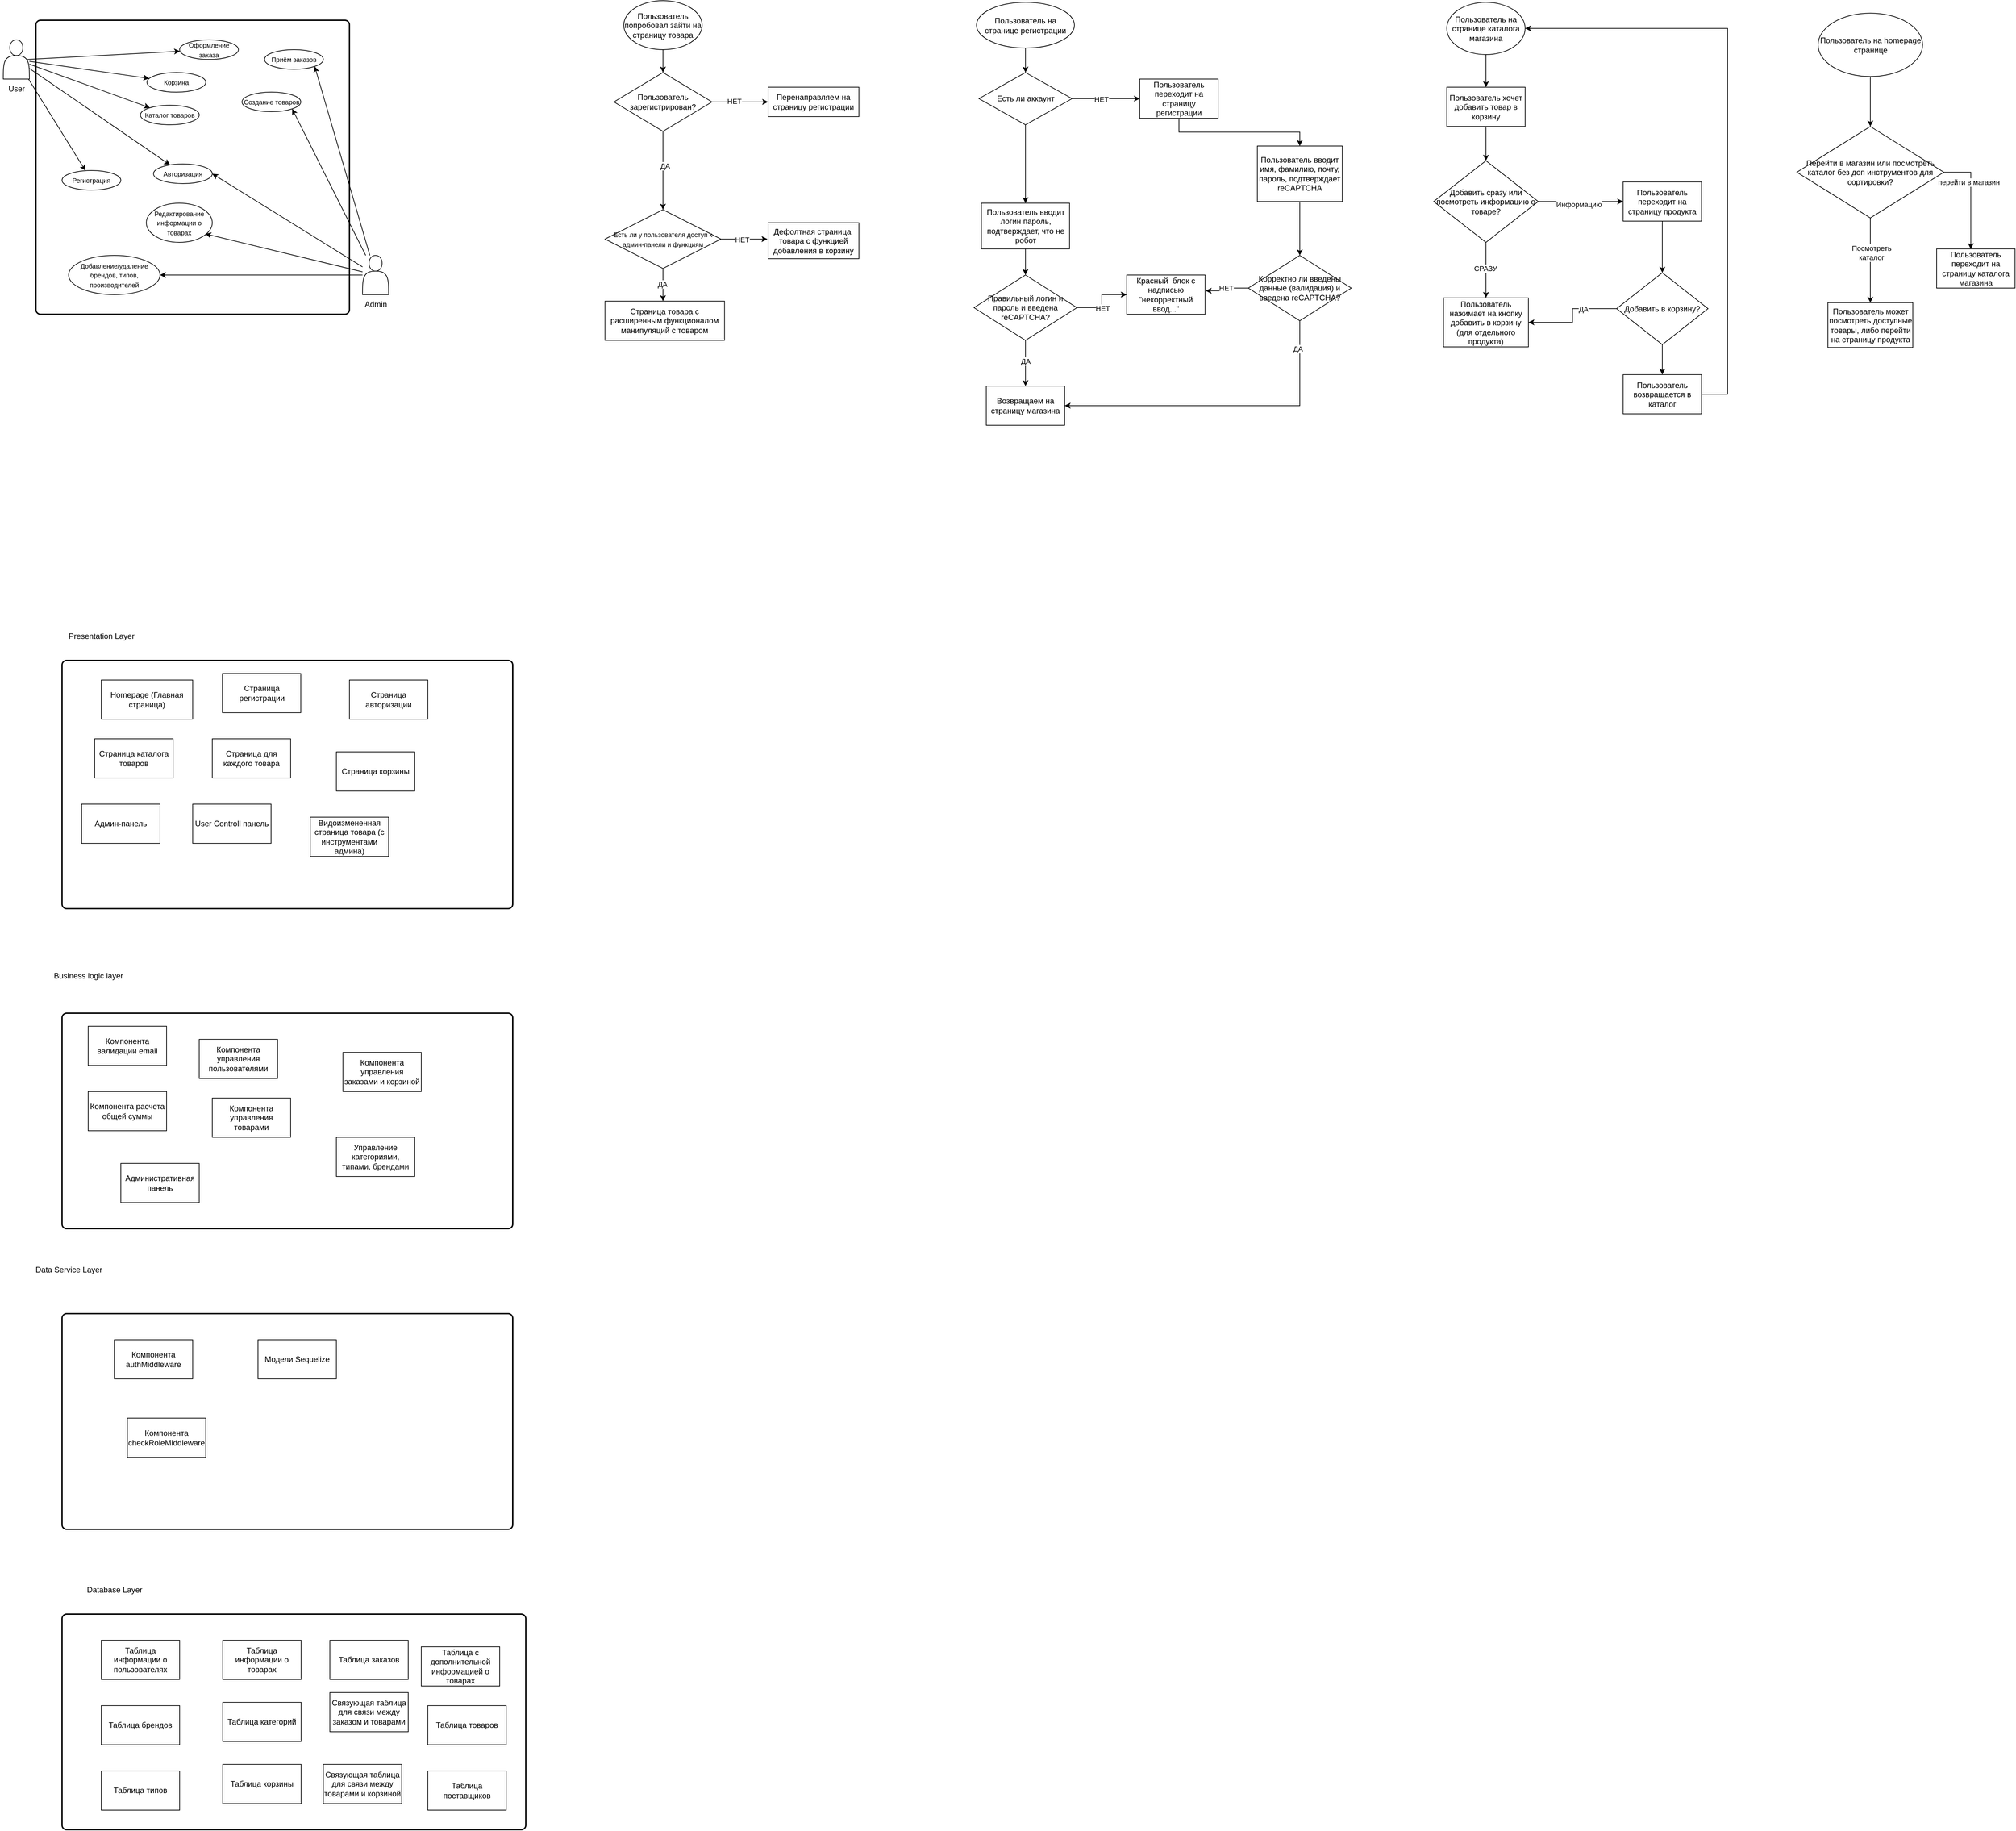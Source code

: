 <mxfile version="22.1.11" type="github">
  <diagram name="Страница — 1" id="oH6NZdOl6mgUsHtHYiA0">
    <mxGraphModel dx="7548" dy="3544" grid="1" gridSize="10" guides="1" tooltips="1" connect="1" arrows="1" fold="1" page="1" pageScale="1" pageWidth="827" pageHeight="1169" math="0" shadow="0">
      <root>
        <mxCell id="0" />
        <mxCell id="1" parent="0" />
        <mxCell id="MVFFe_gEYAjYW0XeuTxC-15" value="" style="rounded=1;whiteSpace=wrap;html=1;absoluteArcSize=1;arcSize=14;strokeWidth=2;fillColor=none;" parent="1" vertex="1">
          <mxGeometry x="120" y="110" width="480" height="450" as="geometry" />
        </mxCell>
        <mxCell id="MVFFe_gEYAjYW0XeuTxC-18" style="rounded=0;orthogonalLoop=1;jettySize=auto;html=1;" parent="1" source="MVFFe_gEYAjYW0XeuTxC-1" target="MVFFe_gEYAjYW0XeuTxC-10" edge="1">
          <mxGeometry relative="1" as="geometry" />
        </mxCell>
        <mxCell id="MVFFe_gEYAjYW0XeuTxC-19" style="rounded=0;orthogonalLoop=1;jettySize=auto;html=1;" parent="1" source="MVFFe_gEYAjYW0XeuTxC-1" target="MVFFe_gEYAjYW0XeuTxC-11" edge="1">
          <mxGeometry relative="1" as="geometry" />
        </mxCell>
        <mxCell id="MVFFe_gEYAjYW0XeuTxC-20" style="rounded=0;orthogonalLoop=1;jettySize=auto;html=1;" parent="1" source="MVFFe_gEYAjYW0XeuTxC-1" target="MVFFe_gEYAjYW0XeuTxC-8" edge="1">
          <mxGeometry relative="1" as="geometry" />
        </mxCell>
        <mxCell id="MVFFe_gEYAjYW0XeuTxC-21" style="rounded=0;orthogonalLoop=1;jettySize=auto;html=1;exitX=0.9;exitY=0.5;exitDx=0;exitDy=0;exitPerimeter=0;" parent="1" source="MVFFe_gEYAjYW0XeuTxC-1" target="MVFFe_gEYAjYW0XeuTxC-12" edge="1">
          <mxGeometry relative="1" as="geometry" />
        </mxCell>
        <mxCell id="MVFFe_gEYAjYW0XeuTxC-28" style="rounded=0;orthogonalLoop=1;jettySize=auto;html=1;" parent="1" source="MVFFe_gEYAjYW0XeuTxC-1" target="MVFFe_gEYAjYW0XeuTxC-27" edge="1">
          <mxGeometry relative="1" as="geometry" />
        </mxCell>
        <mxCell id="MVFFe_gEYAjYW0XeuTxC-1" value="" style="shape=actor;whiteSpace=wrap;html=1;" parent="1" vertex="1">
          <mxGeometry x="70" y="140" width="40" height="60" as="geometry" />
        </mxCell>
        <mxCell id="MVFFe_gEYAjYW0XeuTxC-22" style="rounded=0;orthogonalLoop=1;jettySize=auto;html=1;entryX=1;entryY=0.5;entryDx=0;entryDy=0;" parent="1" source="MVFFe_gEYAjYW0XeuTxC-2" target="MVFFe_gEYAjYW0XeuTxC-11" edge="1">
          <mxGeometry relative="1" as="geometry" />
        </mxCell>
        <mxCell id="MVFFe_gEYAjYW0XeuTxC-31" style="rounded=0;orthogonalLoop=1;jettySize=auto;html=1;entryX=1;entryY=1;entryDx=0;entryDy=0;" parent="1" source="MVFFe_gEYAjYW0XeuTxC-2" target="MVFFe_gEYAjYW0XeuTxC-25" edge="1">
          <mxGeometry relative="1" as="geometry" />
        </mxCell>
        <mxCell id="MVFFe_gEYAjYW0XeuTxC-32" style="rounded=0;orthogonalLoop=1;jettySize=auto;html=1;entryX=1;entryY=1;entryDx=0;entryDy=0;" parent="1" source="MVFFe_gEYAjYW0XeuTxC-2" target="MVFFe_gEYAjYW0XeuTxC-24" edge="1">
          <mxGeometry relative="1" as="geometry" />
        </mxCell>
        <mxCell id="MVFFe_gEYAjYW0XeuTxC-33" style="rounded=0;orthogonalLoop=1;jettySize=auto;html=1;entryX=1;entryY=0.5;entryDx=0;entryDy=0;" parent="1" source="MVFFe_gEYAjYW0XeuTxC-2" target="MVFFe_gEYAjYW0XeuTxC-26" edge="1">
          <mxGeometry relative="1" as="geometry" />
        </mxCell>
        <mxCell id="MVFFe_gEYAjYW0XeuTxC-2" value="" style="shape=actor;whiteSpace=wrap;html=1;" parent="1" vertex="1">
          <mxGeometry x="620" y="470" width="40" height="60" as="geometry" />
        </mxCell>
        <mxCell id="MVFFe_gEYAjYW0XeuTxC-4" value="User" style="text;html=1;align=center;verticalAlign=middle;resizable=0;points=[];autosize=1;strokeColor=none;fillColor=none;" parent="1" vertex="1">
          <mxGeometry x="65" y="200" width="50" height="30" as="geometry" />
        </mxCell>
        <mxCell id="MVFFe_gEYAjYW0XeuTxC-5" value="Admin" style="text;html=1;align=center;verticalAlign=middle;resizable=0;points=[];autosize=1;strokeColor=none;fillColor=none;" parent="1" vertex="1">
          <mxGeometry x="610" y="530" width="60" height="30" as="geometry" />
        </mxCell>
        <mxCell id="MVFFe_gEYAjYW0XeuTxC-8" value="&lt;font style=&quot;font-size: 10px;&quot;&gt;Корзина&lt;/font&gt;" style="ellipse;whiteSpace=wrap;html=1;" parent="1" vertex="1">
          <mxGeometry x="290" y="190" width="90" height="30" as="geometry" />
        </mxCell>
        <mxCell id="MVFFe_gEYAjYW0XeuTxC-10" value="&lt;font style=&quot;font-size: 10px;&quot;&gt;Регистрация&lt;/font&gt;" style="ellipse;whiteSpace=wrap;html=1;" parent="1" vertex="1">
          <mxGeometry x="160" y="340" width="90" height="30" as="geometry" />
        </mxCell>
        <mxCell id="MVFFe_gEYAjYW0XeuTxC-11" value="&lt;font style=&quot;font-size: 10px;&quot;&gt;Авторизация&lt;/font&gt;" style="ellipse;whiteSpace=wrap;html=1;" parent="1" vertex="1">
          <mxGeometry x="300" y="330" width="90" height="30" as="geometry" />
        </mxCell>
        <mxCell id="MVFFe_gEYAjYW0XeuTxC-12" value="&lt;font style=&quot;font-size: 10px;&quot;&gt;Оформление заказа&lt;/font&gt;" style="ellipse;whiteSpace=wrap;html=1;" parent="1" vertex="1">
          <mxGeometry x="340" y="140" width="90" height="30" as="geometry" />
        </mxCell>
        <mxCell id="MVFFe_gEYAjYW0XeuTxC-24" value="&lt;span style=&quot;font-size: 10px;&quot;&gt;Приём заказов&lt;/span&gt;" style="ellipse;whiteSpace=wrap;html=1;" parent="1" vertex="1">
          <mxGeometry x="470" y="155" width="90" height="30" as="geometry" />
        </mxCell>
        <mxCell id="MVFFe_gEYAjYW0XeuTxC-25" value="&lt;span style=&quot;font-size: 10px;&quot;&gt;Создание товаров&lt;/span&gt;" style="ellipse;whiteSpace=wrap;html=1;" parent="1" vertex="1">
          <mxGeometry x="435.5" y="220" width="90" height="30" as="geometry" />
        </mxCell>
        <mxCell id="MVFFe_gEYAjYW0XeuTxC-26" value="&lt;span style=&quot;font-size: 10px;&quot;&gt;Добавление/удаление брендов, типов, производителей&lt;/span&gt;" style="ellipse;whiteSpace=wrap;html=1;" parent="1" vertex="1">
          <mxGeometry x="170" y="470" width="140" height="60" as="geometry" />
        </mxCell>
        <mxCell id="MVFFe_gEYAjYW0XeuTxC-27" value="&lt;span style=&quot;font-size: 10px;&quot;&gt;Каталог товаров&lt;/span&gt;" style="ellipse;whiteSpace=wrap;html=1;" parent="1" vertex="1">
          <mxGeometry x="280" y="240" width="90" height="30" as="geometry" />
        </mxCell>
        <mxCell id="MVFFe_gEYAjYW0XeuTxC-29" value="&lt;span style=&quot;font-size: 10px;&quot;&gt;Редактирование информации о товарах&lt;/span&gt;" style="ellipse;whiteSpace=wrap;html=1;" parent="1" vertex="1">
          <mxGeometry x="289" y="390" width="101" height="60" as="geometry" />
        </mxCell>
        <mxCell id="MVFFe_gEYAjYW0XeuTxC-30" style="rounded=0;orthogonalLoop=1;jettySize=auto;html=1;entryX=0.894;entryY=0.784;entryDx=0;entryDy=0;entryPerimeter=0;" parent="1" source="MVFFe_gEYAjYW0XeuTxC-2" target="MVFFe_gEYAjYW0XeuTxC-29" edge="1">
          <mxGeometry relative="1" as="geometry" />
        </mxCell>
        <mxCell id="MVFFe_gEYAjYW0XeuTxC-36" style="edgeStyle=orthogonalEdgeStyle;rounded=0;orthogonalLoop=1;jettySize=auto;html=1;entryX=0.5;entryY=0;entryDx=0;entryDy=0;" parent="1" source="MVFFe_gEYAjYW0XeuTxC-35" target="MVFFe_gEYAjYW0XeuTxC-37" edge="1">
          <mxGeometry relative="1" as="geometry">
            <mxPoint x="1080" y="210" as="targetPoint" />
          </mxGeometry>
        </mxCell>
        <mxCell id="MVFFe_gEYAjYW0XeuTxC-35" value="Пользователь попробовал зайти на страницу товара" style="ellipse;whiteSpace=wrap;html=1;" parent="1" vertex="1">
          <mxGeometry x="1020" y="80" width="120" height="75" as="geometry" />
        </mxCell>
        <mxCell id="MVFFe_gEYAjYW0XeuTxC-38" style="edgeStyle=orthogonalEdgeStyle;rounded=0;orthogonalLoop=1;jettySize=auto;html=1;entryX=0;entryY=0.5;entryDx=0;entryDy=0;" parent="1" source="MVFFe_gEYAjYW0XeuTxC-37" target="MVFFe_gEYAjYW0XeuTxC-40" edge="1">
          <mxGeometry relative="1" as="geometry">
            <mxPoint x="1240" y="295" as="targetPoint" />
          </mxGeometry>
        </mxCell>
        <mxCell id="MVFFe_gEYAjYW0XeuTxC-39" value="НЕТ" style="edgeLabel;html=1;align=center;verticalAlign=middle;resizable=0;points=[];" parent="MVFFe_gEYAjYW0XeuTxC-38" vertex="1" connectable="0">
          <mxGeometry x="-0.211" y="1" relative="1" as="geometry">
            <mxPoint as="offset" />
          </mxGeometry>
        </mxCell>
        <mxCell id="MVFFe_gEYAjYW0XeuTxC-41" style="edgeStyle=orthogonalEdgeStyle;rounded=0;orthogonalLoop=1;jettySize=auto;html=1;" parent="1" source="MVFFe_gEYAjYW0XeuTxC-37" edge="1">
          <mxGeometry relative="1" as="geometry">
            <mxPoint x="1080" y="400" as="targetPoint" />
          </mxGeometry>
        </mxCell>
        <mxCell id="MVFFe_gEYAjYW0XeuTxC-42" value="ДА" style="edgeLabel;html=1;align=center;verticalAlign=middle;resizable=0;points=[];" parent="MVFFe_gEYAjYW0XeuTxC-41" vertex="1" connectable="0">
          <mxGeometry x="-0.127" y="3" relative="1" as="geometry">
            <mxPoint as="offset" />
          </mxGeometry>
        </mxCell>
        <mxCell id="MVFFe_gEYAjYW0XeuTxC-37" value="Пользователь зарегистрирован?" style="rhombus;whiteSpace=wrap;html=1;" parent="1" vertex="1">
          <mxGeometry x="1005" y="190" width="150" height="90" as="geometry" />
        </mxCell>
        <mxCell id="MVFFe_gEYAjYW0XeuTxC-40" value="Перенаправляем на страницу регистрации" style="rounded=0;whiteSpace=wrap;html=1;" parent="1" vertex="1">
          <mxGeometry x="1241" y="212.5" width="139" height="45" as="geometry" />
        </mxCell>
        <mxCell id="MVFFe_gEYAjYW0XeuTxC-45" style="edgeStyle=orthogonalEdgeStyle;rounded=0;orthogonalLoop=1;jettySize=auto;html=1;" parent="1" source="MVFFe_gEYAjYW0XeuTxC-44" edge="1">
          <mxGeometry relative="1" as="geometry">
            <mxPoint x="1240.0" y="445" as="targetPoint" />
          </mxGeometry>
        </mxCell>
        <mxCell id="MVFFe_gEYAjYW0XeuTxC-46" value="НЕТ" style="edgeLabel;html=1;align=center;verticalAlign=middle;resizable=0;points=[];" parent="MVFFe_gEYAjYW0XeuTxC-45" vertex="1" connectable="0">
          <mxGeometry x="-0.151" y="-1" relative="1" as="geometry">
            <mxPoint x="1" as="offset" />
          </mxGeometry>
        </mxCell>
        <mxCell id="MVFFe_gEYAjYW0XeuTxC-48" style="edgeStyle=orthogonalEdgeStyle;rounded=0;orthogonalLoop=1;jettySize=auto;html=1;exitX=0.5;exitY=1;exitDx=0;exitDy=0;" parent="1" source="MVFFe_gEYAjYW0XeuTxC-44" edge="1">
          <mxGeometry relative="1" as="geometry">
            <mxPoint x="1080" y="540" as="targetPoint" />
          </mxGeometry>
        </mxCell>
        <mxCell id="MVFFe_gEYAjYW0XeuTxC-49" value="ДА" style="edgeLabel;html=1;align=center;verticalAlign=middle;resizable=0;points=[];" parent="MVFFe_gEYAjYW0XeuTxC-48" vertex="1" connectable="0">
          <mxGeometry x="-0.046" y="-1" relative="1" as="geometry">
            <mxPoint as="offset" />
          </mxGeometry>
        </mxCell>
        <mxCell id="MVFFe_gEYAjYW0XeuTxC-44" value="&lt;font style=&quot;font-size: 10px;&quot;&gt;Есть ли у пользователя доступ к админ-панели и функциям&lt;/font&gt;" style="rhombus;whiteSpace=wrap;html=1;" parent="1" vertex="1">
          <mxGeometry x="991.25" y="400" width="177.5" height="90" as="geometry" />
        </mxCell>
        <mxCell id="MVFFe_gEYAjYW0XeuTxC-47" value="Дефолтная страница&amp;nbsp;&lt;br&gt;товара с функцией добавления в корзину" style="rounded=0;whiteSpace=wrap;html=1;" parent="1" vertex="1">
          <mxGeometry x="1241" y="420" width="139" height="55" as="geometry" />
        </mxCell>
        <mxCell id="MVFFe_gEYAjYW0XeuTxC-50" value="Страница товара с расширенным функционалом манипуляций с товаром" style="rounded=0;whiteSpace=wrap;html=1;" parent="1" vertex="1">
          <mxGeometry x="991.25" y="540" width="183" height="60" as="geometry" />
        </mxCell>
        <mxCell id="MVFFe_gEYAjYW0XeuTxC-52" style="edgeStyle=orthogonalEdgeStyle;rounded=0;orthogonalLoop=1;jettySize=auto;html=1;exitX=0.5;exitY=1;exitDx=0;exitDy=0;" parent="1" source="MVFFe_gEYAjYW0XeuTxC-51" target="MVFFe_gEYAjYW0XeuTxC-64" edge="1">
          <mxGeometry relative="1" as="geometry">
            <mxPoint x="1635" y="210" as="targetPoint" />
          </mxGeometry>
        </mxCell>
        <mxCell id="MVFFe_gEYAjYW0XeuTxC-51" value="Пользователь на странице регистрации" style="ellipse;whiteSpace=wrap;html=1;" parent="1" vertex="1">
          <mxGeometry x="1560" y="82.5" width="150" height="70" as="geometry" />
        </mxCell>
        <mxCell id="MVFFe_gEYAjYW0XeuTxC-54" style="edgeStyle=orthogonalEdgeStyle;rounded=0;orthogonalLoop=1;jettySize=auto;html=1;entryX=0.5;entryY=0;entryDx=0;entryDy=0;" parent="1" source="MVFFe_gEYAjYW0XeuTxC-53" target="MVFFe_gEYAjYW0XeuTxC-55" edge="1">
          <mxGeometry relative="1" as="geometry">
            <mxPoint x="1635" y="502.5" as="targetPoint" />
          </mxGeometry>
        </mxCell>
        <mxCell id="MVFFe_gEYAjYW0XeuTxC-53" value="Пользователь вводит логин пароль, подтверждает, что не робот" style="rounded=0;whiteSpace=wrap;html=1;" parent="1" vertex="1">
          <mxGeometry x="1567.5" y="390" width="135" height="70" as="geometry" />
        </mxCell>
        <mxCell id="MVFFe_gEYAjYW0XeuTxC-62" style="edgeStyle=orthogonalEdgeStyle;rounded=0;orthogonalLoop=1;jettySize=auto;html=1;exitX=1;exitY=0.5;exitDx=0;exitDy=0;" parent="1" source="MVFFe_gEYAjYW0XeuTxC-55" target="MVFFe_gEYAjYW0XeuTxC-63" edge="1">
          <mxGeometry relative="1" as="geometry">
            <mxPoint x="1760" y="532.192" as="targetPoint" />
          </mxGeometry>
        </mxCell>
        <mxCell id="BUtrFMVFHJZWV0Q55YKE-17" value="НЕТ&lt;br&gt;" style="edgeLabel;html=1;align=center;verticalAlign=middle;resizable=0;points=[];" vertex="1" connectable="0" parent="MVFFe_gEYAjYW0XeuTxC-62">
          <mxGeometry x="-0.208" y="-2" relative="1" as="geometry">
            <mxPoint x="-1" y="1" as="offset" />
          </mxGeometry>
        </mxCell>
        <mxCell id="MVFFe_gEYAjYW0XeuTxC-55" value="Правильный логин и пароль и введена reCAPTCHA?" style="rhombus;whiteSpace=wrap;html=1;" parent="1" vertex="1">
          <mxGeometry x="1556.25" y="500" width="157.5" height="100" as="geometry" />
        </mxCell>
        <mxCell id="MVFFe_gEYAjYW0XeuTxC-56" style="edgeStyle=orthogonalEdgeStyle;rounded=0;orthogonalLoop=1;jettySize=auto;html=1;exitX=0.5;exitY=1;exitDx=0;exitDy=0;entryX=0.5;entryY=0;entryDx=0;entryDy=0;" parent="1" source="MVFFe_gEYAjYW0XeuTxC-55" edge="1" target="MVFFe_gEYAjYW0XeuTxC-57">
          <mxGeometry relative="1" as="geometry">
            <mxPoint x="1635" y="632.5" as="targetPoint" />
          </mxGeometry>
        </mxCell>
        <mxCell id="MVFFe_gEYAjYW0XeuTxC-60" value="ДА" style="edgeLabel;html=1;align=center;verticalAlign=middle;resizable=0;points=[];" parent="MVFFe_gEYAjYW0XeuTxC-56" vertex="1" connectable="0">
          <mxGeometry x="-0.099" relative="1" as="geometry">
            <mxPoint as="offset" />
          </mxGeometry>
        </mxCell>
        <mxCell id="MVFFe_gEYAjYW0XeuTxC-57" value="Возвращаем на страницу магазина" style="rounded=0;whiteSpace=wrap;html=1;" parent="1" vertex="1">
          <mxGeometry x="1575" y="670" width="120" height="60" as="geometry" />
        </mxCell>
        <mxCell id="MVFFe_gEYAjYW0XeuTxC-63" value="Красный&amp;nbsp; блок с надписью &quot;некорректный ввод...&quot;" style="rounded=0;whiteSpace=wrap;html=1;" parent="1" vertex="1">
          <mxGeometry x="1790" y="500.002" width="120" height="60" as="geometry" />
        </mxCell>
        <mxCell id="BUtrFMVFHJZWV0Q55YKE-1" style="edgeStyle=orthogonalEdgeStyle;rounded=0;orthogonalLoop=1;jettySize=auto;html=1;exitX=1;exitY=0.5;exitDx=0;exitDy=0;entryX=0;entryY=0.5;entryDx=0;entryDy=0;" edge="1" parent="1" source="MVFFe_gEYAjYW0XeuTxC-64" target="BUtrFMVFHJZWV0Q55YKE-5">
          <mxGeometry relative="1" as="geometry">
            <mxPoint x="1800" y="230" as="targetPoint" />
          </mxGeometry>
        </mxCell>
        <mxCell id="BUtrFMVFHJZWV0Q55YKE-2" value="НЕТ" style="edgeLabel;html=1;align=center;verticalAlign=middle;resizable=0;points=[];" vertex="1" connectable="0" parent="BUtrFMVFHJZWV0Q55YKE-1">
          <mxGeometry x="-0.149" y="-1" relative="1" as="geometry">
            <mxPoint as="offset" />
          </mxGeometry>
        </mxCell>
        <mxCell id="BUtrFMVFHJZWV0Q55YKE-3" style="edgeStyle=orthogonalEdgeStyle;rounded=0;orthogonalLoop=1;jettySize=auto;html=1;exitX=0.5;exitY=1;exitDx=0;exitDy=0;entryX=0.5;entryY=0;entryDx=0;entryDy=0;" edge="1" parent="1" source="MVFFe_gEYAjYW0XeuTxC-64" target="MVFFe_gEYAjYW0XeuTxC-53">
          <mxGeometry relative="1" as="geometry" />
        </mxCell>
        <mxCell id="MVFFe_gEYAjYW0XeuTxC-64" value="Есть ли аккаунт" style="rhombus;whiteSpace=wrap;html=1;" parent="1" vertex="1">
          <mxGeometry x="1563.75" y="190" width="142.5" height="80" as="geometry" />
        </mxCell>
        <mxCell id="BUtrFMVFHJZWV0Q55YKE-7" style="edgeStyle=orthogonalEdgeStyle;rounded=0;orthogonalLoop=1;jettySize=auto;html=1;exitX=0.5;exitY=1;exitDx=0;exitDy=0;entryX=0.5;entryY=0;entryDx=0;entryDy=0;" edge="1" parent="1" source="BUtrFMVFHJZWV0Q55YKE-5" target="BUtrFMVFHJZWV0Q55YKE-8">
          <mxGeometry relative="1" as="geometry">
            <mxPoint x="1973" y="310" as="targetPoint" />
          </mxGeometry>
        </mxCell>
        <mxCell id="BUtrFMVFHJZWV0Q55YKE-5" value="Пользователь переходит на страницу регистрации" style="rounded=0;whiteSpace=wrap;html=1;" vertex="1" parent="1">
          <mxGeometry x="1810" y="200" width="120" height="60" as="geometry" />
        </mxCell>
        <mxCell id="BUtrFMVFHJZWV0Q55YKE-9" style="edgeStyle=orthogonalEdgeStyle;rounded=0;orthogonalLoop=1;jettySize=auto;html=1;entryX=0.5;entryY=0;entryDx=0;entryDy=0;" edge="1" parent="1" source="BUtrFMVFHJZWV0Q55YKE-8" target="BUtrFMVFHJZWV0Q55YKE-10">
          <mxGeometry relative="1" as="geometry">
            <mxPoint x="2055" y="510" as="targetPoint" />
          </mxGeometry>
        </mxCell>
        <mxCell id="BUtrFMVFHJZWV0Q55YKE-8" value="Пользователь вводит имя, фамилию, почту, пароль, подтверждает reCAPTCHA" style="rounded=0;whiteSpace=wrap;html=1;" vertex="1" parent="1">
          <mxGeometry x="1990" y="302.5" width="130" height="85" as="geometry" />
        </mxCell>
        <mxCell id="BUtrFMVFHJZWV0Q55YKE-13" style="edgeStyle=orthogonalEdgeStyle;rounded=0;orthogonalLoop=1;jettySize=auto;html=1;exitX=0.5;exitY=1;exitDx=0;exitDy=0;entryX=1;entryY=0.5;entryDx=0;entryDy=0;" edge="1" parent="1" source="BUtrFMVFHJZWV0Q55YKE-10" target="MVFFe_gEYAjYW0XeuTxC-57">
          <mxGeometry relative="1" as="geometry" />
        </mxCell>
        <mxCell id="BUtrFMVFHJZWV0Q55YKE-14" value="ДА&lt;br&gt;" style="edgeLabel;html=1;align=center;verticalAlign=middle;resizable=0;points=[];" vertex="1" connectable="0" parent="BUtrFMVFHJZWV0Q55YKE-13">
          <mxGeometry x="-0.826" y="-3" relative="1" as="geometry">
            <mxPoint as="offset" />
          </mxGeometry>
        </mxCell>
        <mxCell id="BUtrFMVFHJZWV0Q55YKE-10" value="Корректно ли введены данные (валидация) и введена reCAPTCHA?" style="rhombus;whiteSpace=wrap;html=1;" vertex="1" parent="1">
          <mxGeometry x="1976.25" y="470" width="157.5" height="100" as="geometry" />
        </mxCell>
        <mxCell id="BUtrFMVFHJZWV0Q55YKE-15" style="edgeStyle=orthogonalEdgeStyle;rounded=0;orthogonalLoop=1;jettySize=auto;html=1;exitX=0;exitY=0.5;exitDx=0;exitDy=0;entryX=1.008;entryY=0.401;entryDx=0;entryDy=0;entryPerimeter=0;" edge="1" parent="1" source="BUtrFMVFHJZWV0Q55YKE-10" target="MVFFe_gEYAjYW0XeuTxC-63">
          <mxGeometry relative="1" as="geometry" />
        </mxCell>
        <mxCell id="BUtrFMVFHJZWV0Q55YKE-16" value="НЕТ" style="edgeLabel;html=1;align=center;verticalAlign=middle;resizable=0;points=[];" vertex="1" connectable="0" parent="BUtrFMVFHJZWV0Q55YKE-15">
          <mxGeometry x="-0.054" y="-1" relative="1" as="geometry">
            <mxPoint as="offset" />
          </mxGeometry>
        </mxCell>
        <mxCell id="BUtrFMVFHJZWV0Q55YKE-19" style="edgeStyle=orthogonalEdgeStyle;rounded=0;orthogonalLoop=1;jettySize=auto;html=1;exitX=0.5;exitY=1;exitDx=0;exitDy=0;" edge="1" parent="1" source="BUtrFMVFHJZWV0Q55YKE-18" target="BUtrFMVFHJZWV0Q55YKE-23">
          <mxGeometry relative="1" as="geometry">
            <mxPoint x="2340" y="242.5" as="targetPoint" />
          </mxGeometry>
        </mxCell>
        <mxCell id="BUtrFMVFHJZWV0Q55YKE-18" value="Пользователь на странице каталога магазина" style="ellipse;whiteSpace=wrap;html=1;" vertex="1" parent="1">
          <mxGeometry x="2280" y="82.5" width="120" height="80" as="geometry" />
        </mxCell>
        <mxCell id="BUtrFMVFHJZWV0Q55YKE-24" style="edgeStyle=orthogonalEdgeStyle;rounded=0;orthogonalLoop=1;jettySize=auto;html=1;exitX=0.5;exitY=1;exitDx=0;exitDy=0;" edge="1" parent="1" source="BUtrFMVFHJZWV0Q55YKE-23" target="BUtrFMVFHJZWV0Q55YKE-25">
          <mxGeometry relative="1" as="geometry">
            <mxPoint x="2340" y="342.5" as="targetPoint" />
          </mxGeometry>
        </mxCell>
        <mxCell id="BUtrFMVFHJZWV0Q55YKE-23" value="Пользователь хочет добавить товар в корзину" style="rounded=0;whiteSpace=wrap;html=1;" vertex="1" parent="1">
          <mxGeometry x="2280" y="212.5" width="120" height="60" as="geometry" />
        </mxCell>
        <mxCell id="BUtrFMVFHJZWV0Q55YKE-30" style="edgeStyle=orthogonalEdgeStyle;rounded=0;orthogonalLoop=1;jettySize=auto;html=1;exitX=0.5;exitY=1;exitDx=0;exitDy=0;entryX=0.5;entryY=0;entryDx=0;entryDy=0;" edge="1" parent="1" source="BUtrFMVFHJZWV0Q55YKE-25" target="BUtrFMVFHJZWV0Q55YKE-28">
          <mxGeometry relative="1" as="geometry" />
        </mxCell>
        <mxCell id="BUtrFMVFHJZWV0Q55YKE-31" value="СРАЗУ" style="edgeLabel;html=1;align=center;verticalAlign=middle;resizable=0;points=[];" vertex="1" connectable="0" parent="BUtrFMVFHJZWV0Q55YKE-30">
          <mxGeometry x="-0.058" y="-1" relative="1" as="geometry">
            <mxPoint as="offset" />
          </mxGeometry>
        </mxCell>
        <mxCell id="BUtrFMVFHJZWV0Q55YKE-32" style="edgeStyle=orthogonalEdgeStyle;rounded=0;orthogonalLoop=1;jettySize=auto;html=1;exitX=1;exitY=0.5;exitDx=0;exitDy=0;" edge="1" parent="1" source="BUtrFMVFHJZWV0Q55YKE-25">
          <mxGeometry relative="1" as="geometry">
            <mxPoint x="2550" y="387.559" as="targetPoint" />
          </mxGeometry>
        </mxCell>
        <mxCell id="BUtrFMVFHJZWV0Q55YKE-33" value="Информацию" style="edgeLabel;html=1;align=center;verticalAlign=middle;resizable=0;points=[];" vertex="1" connectable="0" parent="BUtrFMVFHJZWV0Q55YKE-32">
          <mxGeometry x="-0.057" y="-4" relative="1" as="geometry">
            <mxPoint as="offset" />
          </mxGeometry>
        </mxCell>
        <mxCell id="BUtrFMVFHJZWV0Q55YKE-25" value="Добавить сразу или посмотреть информацию о товаре?" style="rhombus;whiteSpace=wrap;html=1;" vertex="1" parent="1">
          <mxGeometry x="2260" y="325" width="160" height="125" as="geometry" />
        </mxCell>
        <mxCell id="BUtrFMVFHJZWV0Q55YKE-28" value="Пользователь нажимает на кнопку добавить в корзину (для отдельного продукта)" style="rounded=0;whiteSpace=wrap;html=1;" vertex="1" parent="1">
          <mxGeometry x="2275" y="535" width="130" height="75" as="geometry" />
        </mxCell>
        <mxCell id="BUtrFMVFHJZWV0Q55YKE-35" style="edgeStyle=orthogonalEdgeStyle;rounded=0;orthogonalLoop=1;jettySize=auto;html=1;exitX=0.5;exitY=1;exitDx=0;exitDy=0;entryX=0.5;entryY=0;entryDx=0;entryDy=0;" edge="1" parent="1" source="BUtrFMVFHJZWV0Q55YKE-34" target="BUtrFMVFHJZWV0Q55YKE-36">
          <mxGeometry relative="1" as="geometry">
            <mxPoint x="2610.588" y="502.5" as="targetPoint" />
          </mxGeometry>
        </mxCell>
        <mxCell id="BUtrFMVFHJZWV0Q55YKE-34" value="Пользователь переходит на страницу продукта" style="rounded=0;whiteSpace=wrap;html=1;" vertex="1" parent="1">
          <mxGeometry x="2550" y="357.5" width="120" height="60" as="geometry" />
        </mxCell>
        <mxCell id="BUtrFMVFHJZWV0Q55YKE-39" style="edgeStyle=orthogonalEdgeStyle;rounded=0;orthogonalLoop=1;jettySize=auto;html=1;entryX=1;entryY=0.5;entryDx=0;entryDy=0;" edge="1" parent="1" source="BUtrFMVFHJZWV0Q55YKE-36" target="BUtrFMVFHJZWV0Q55YKE-28">
          <mxGeometry relative="1" as="geometry" />
        </mxCell>
        <mxCell id="BUtrFMVFHJZWV0Q55YKE-40" value="ДА" style="edgeLabel;html=1;align=center;verticalAlign=middle;resizable=0;points=[];" vertex="1" connectable="0" parent="BUtrFMVFHJZWV0Q55YKE-39">
          <mxGeometry x="-0.341" relative="1" as="geometry">
            <mxPoint as="offset" />
          </mxGeometry>
        </mxCell>
        <mxCell id="BUtrFMVFHJZWV0Q55YKE-42" style="edgeStyle=orthogonalEdgeStyle;rounded=0;orthogonalLoop=1;jettySize=auto;html=1;exitX=0.5;exitY=1;exitDx=0;exitDy=0;entryX=0.5;entryY=0;entryDx=0;entryDy=0;" edge="1" parent="1" source="BUtrFMVFHJZWV0Q55YKE-36" target="BUtrFMVFHJZWV0Q55YKE-43">
          <mxGeometry relative="1" as="geometry">
            <mxPoint x="2610.588" y="662.5" as="targetPoint" />
          </mxGeometry>
        </mxCell>
        <mxCell id="BUtrFMVFHJZWV0Q55YKE-36" value="Добавить в корзину?" style="rhombus;whiteSpace=wrap;html=1;" vertex="1" parent="1">
          <mxGeometry x="2540" y="496.5" width="140" height="110" as="geometry" />
        </mxCell>
        <mxCell id="BUtrFMVFHJZWV0Q55YKE-47" style="edgeStyle=orthogonalEdgeStyle;rounded=0;orthogonalLoop=1;jettySize=auto;html=1;exitX=1;exitY=0.5;exitDx=0;exitDy=0;entryX=1;entryY=0.5;entryDx=0;entryDy=0;" edge="1" parent="1" source="BUtrFMVFHJZWV0Q55YKE-43" target="BUtrFMVFHJZWV0Q55YKE-18">
          <mxGeometry relative="1" as="geometry">
            <Array as="points">
              <mxPoint x="2710" y="682" />
              <mxPoint x="2710" y="122" />
            </Array>
          </mxGeometry>
        </mxCell>
        <mxCell id="BUtrFMVFHJZWV0Q55YKE-43" value="Пользователь возвращается в каталог" style="rounded=0;whiteSpace=wrap;html=1;" vertex="1" parent="1">
          <mxGeometry x="2550" y="652.5" width="120" height="60" as="geometry" />
        </mxCell>
        <mxCell id="BUtrFMVFHJZWV0Q55YKE-45" style="edgeStyle=orthogonalEdgeStyle;rounded=0;orthogonalLoop=1;jettySize=auto;html=1;exitX=0.5;exitY=1;exitDx=0;exitDy=0;entryX=0.5;entryY=0;entryDx=0;entryDy=0;" edge="1" parent="1" source="BUtrFMVFHJZWV0Q55YKE-44" target="BUtrFMVFHJZWV0Q55YKE-46">
          <mxGeometry relative="1" as="geometry">
            <mxPoint x="2928.5" y="275.13" as="targetPoint" />
          </mxGeometry>
        </mxCell>
        <mxCell id="BUtrFMVFHJZWV0Q55YKE-44" value="Пользователь на homepage странице" style="ellipse;whiteSpace=wrap;html=1;" vertex="1" parent="1">
          <mxGeometry x="2848.5" y="99.13" width="160" height="97" as="geometry" />
        </mxCell>
        <mxCell id="BUtrFMVFHJZWV0Q55YKE-48" style="edgeStyle=orthogonalEdgeStyle;rounded=0;orthogonalLoop=1;jettySize=auto;html=1;exitX=1;exitY=0.5;exitDx=0;exitDy=0;entryX=0.436;entryY=0.006;entryDx=0;entryDy=0;entryPerimeter=0;" edge="1" parent="1" source="BUtrFMVFHJZWV0Q55YKE-46" target="BUtrFMVFHJZWV0Q55YKE-50">
          <mxGeometry relative="1" as="geometry">
            <mxPoint x="3198.5" y="343.13" as="targetPoint" />
          </mxGeometry>
        </mxCell>
        <mxCell id="BUtrFMVFHJZWV0Q55YKE-49" value="перейти в магазин" style="edgeLabel;html=1;align=center;verticalAlign=middle;resizable=0;points=[];" vertex="1" connectable="0" parent="BUtrFMVFHJZWV0Q55YKE-48">
          <mxGeometry x="-0.299" y="-4" relative="1" as="geometry">
            <mxPoint as="offset" />
          </mxGeometry>
        </mxCell>
        <mxCell id="BUtrFMVFHJZWV0Q55YKE-51" style="edgeStyle=orthogonalEdgeStyle;rounded=0;orthogonalLoop=1;jettySize=auto;html=1;exitX=0.5;exitY=1;exitDx=0;exitDy=0;" edge="1" parent="1" source="BUtrFMVFHJZWV0Q55YKE-46" target="BUtrFMVFHJZWV0Q55YKE-53">
          <mxGeometry relative="1" as="geometry">
            <mxPoint x="2928.5" y="525.13" as="targetPoint" />
          </mxGeometry>
        </mxCell>
        <mxCell id="BUtrFMVFHJZWV0Q55YKE-52" value="Посмотреть&lt;br&gt;каталог" style="edgeLabel;html=1;align=center;verticalAlign=middle;resizable=0;points=[];" vertex="1" connectable="0" parent="BUtrFMVFHJZWV0Q55YKE-51">
          <mxGeometry x="-0.198" y="1" relative="1" as="geometry">
            <mxPoint y="1" as="offset" />
          </mxGeometry>
        </mxCell>
        <mxCell id="BUtrFMVFHJZWV0Q55YKE-46" value="Перейти в магазин или посмотреть каталог без доп инструментов для сортировки?" style="rhombus;whiteSpace=wrap;html=1;" vertex="1" parent="1">
          <mxGeometry x="2816" y="272.63" width="225" height="140" as="geometry" />
        </mxCell>
        <mxCell id="BUtrFMVFHJZWV0Q55YKE-50" value="Пользователь переходит на страницу каталога магазина" style="rounded=0;whiteSpace=wrap;html=1;" vertex="1" parent="1">
          <mxGeometry x="3030" y="460" width="120" height="60" as="geometry" />
        </mxCell>
        <mxCell id="BUtrFMVFHJZWV0Q55YKE-53" value="Пользователь может посмотреть доступные товары, либо перейти на страницу продукта" style="rounded=0;whiteSpace=wrap;html=1;" vertex="1" parent="1">
          <mxGeometry x="2863.5" y="542.38" width="130" height="68.5" as="geometry" />
        </mxCell>
        <mxCell id="BUtrFMVFHJZWV0Q55YKE-64" value="" style="rounded=1;whiteSpace=wrap;html=1;absoluteArcSize=1;arcSize=14;strokeWidth=2;fillColor=none;" vertex="1" parent="1">
          <mxGeometry x="160" y="1090" width="690" height="380" as="geometry" />
        </mxCell>
        <mxCell id="BUtrFMVFHJZWV0Q55YKE-65" value="Presentation Layer" style="text;html=1;align=center;verticalAlign=middle;resizable=0;points=[];autosize=1;strokeColor=none;fillColor=none;" vertex="1" parent="1">
          <mxGeometry x="160" y="1038" width="120" height="30" as="geometry" />
        </mxCell>
        <mxCell id="BUtrFMVFHJZWV0Q55YKE-66" value="Homepage (Главная страница)" style="rounded=0;whiteSpace=wrap;html=1;" vertex="1" parent="1">
          <mxGeometry x="220" y="1120" width="140" height="60" as="geometry" />
        </mxCell>
        <mxCell id="BUtrFMVFHJZWV0Q55YKE-67" value="Страница регистрации" style="rounded=0;whiteSpace=wrap;html=1;" vertex="1" parent="1">
          <mxGeometry x="405.5" y="1110" width="120" height="60" as="geometry" />
        </mxCell>
        <mxCell id="BUtrFMVFHJZWV0Q55YKE-68" value="Страница авторизации" style="rounded=0;whiteSpace=wrap;html=1;" vertex="1" parent="1">
          <mxGeometry x="600" y="1120" width="120" height="60" as="geometry" />
        </mxCell>
        <mxCell id="BUtrFMVFHJZWV0Q55YKE-69" value="Страница каталога товаров" style="rounded=0;whiteSpace=wrap;html=1;" vertex="1" parent="1">
          <mxGeometry x="210" y="1210" width="120" height="60" as="geometry" />
        </mxCell>
        <mxCell id="BUtrFMVFHJZWV0Q55YKE-70" value="Страница для каждого товара" style="rounded=0;whiteSpace=wrap;html=1;" vertex="1" parent="1">
          <mxGeometry x="390" y="1210" width="120" height="60" as="geometry" />
        </mxCell>
        <mxCell id="BUtrFMVFHJZWV0Q55YKE-71" value="Страница корзины" style="rounded=0;whiteSpace=wrap;html=1;" vertex="1" parent="1">
          <mxGeometry x="580" y="1230" width="120" height="60" as="geometry" />
        </mxCell>
        <mxCell id="BUtrFMVFHJZWV0Q55YKE-72" value="Админ-панель" style="rounded=0;whiteSpace=wrap;html=1;" vertex="1" parent="1">
          <mxGeometry x="190" y="1310" width="120" height="60" as="geometry" />
        </mxCell>
        <mxCell id="BUtrFMVFHJZWV0Q55YKE-73" value="User Controll панель" style="rounded=0;whiteSpace=wrap;html=1;" vertex="1" parent="1">
          <mxGeometry x="360" y="1310" width="120" height="60" as="geometry" />
        </mxCell>
        <mxCell id="BUtrFMVFHJZWV0Q55YKE-74" value="Видоизмененная страница товара (с инструментами админа)" style="rounded=0;whiteSpace=wrap;html=1;" vertex="1" parent="1">
          <mxGeometry x="540" y="1330" width="120" height="60" as="geometry" />
        </mxCell>
        <mxCell id="BUtrFMVFHJZWV0Q55YKE-75" value="" style="rounded=1;whiteSpace=wrap;html=1;absoluteArcSize=1;arcSize=14;strokeWidth=2;fillColor=none;" vertex="1" parent="1">
          <mxGeometry x="160" y="1630" width="690" height="330" as="geometry" />
        </mxCell>
        <mxCell id="BUtrFMVFHJZWV0Q55YKE-76" value="Business logic layer" style="text;html=1;align=center;verticalAlign=middle;resizable=0;points=[];autosize=1;strokeColor=none;fillColor=none;" vertex="1" parent="1">
          <mxGeometry x="135" y="1558" width="130" height="30" as="geometry" />
        </mxCell>
        <mxCell id="BUtrFMVFHJZWV0Q55YKE-77" value="Компонента валидации email" style="rounded=0;whiteSpace=wrap;html=1;" vertex="1" parent="1">
          <mxGeometry x="200" y="1650" width="120" height="60" as="geometry" />
        </mxCell>
        <mxCell id="BUtrFMVFHJZWV0Q55YKE-78" value="Компонента расчета общей суммы" style="rounded=0;whiteSpace=wrap;html=1;" vertex="1" parent="1">
          <mxGeometry x="200" y="1750" width="120" height="60" as="geometry" />
        </mxCell>
        <mxCell id="BUtrFMVFHJZWV0Q55YKE-79" value="Компонента управления пользователями" style="rounded=0;whiteSpace=wrap;html=1;" vertex="1" parent="1">
          <mxGeometry x="370" y="1670" width="120" height="60" as="geometry" />
        </mxCell>
        <mxCell id="BUtrFMVFHJZWV0Q55YKE-80" value="Компонента управления товарами" style="rounded=0;whiteSpace=wrap;html=1;" vertex="1" parent="1">
          <mxGeometry x="390" y="1760" width="120" height="60" as="geometry" />
        </mxCell>
        <mxCell id="BUtrFMVFHJZWV0Q55YKE-81" value="Компонента управления заказами и корзиной" style="rounded=0;whiteSpace=wrap;html=1;" vertex="1" parent="1">
          <mxGeometry x="590" y="1690" width="120" height="60" as="geometry" />
        </mxCell>
        <mxCell id="BUtrFMVFHJZWV0Q55YKE-82" value="Управление категориями, типами, брендами" style="rounded=0;whiteSpace=wrap;html=1;" vertex="1" parent="1">
          <mxGeometry x="580" y="1820" width="120" height="60" as="geometry" />
        </mxCell>
        <mxCell id="BUtrFMVFHJZWV0Q55YKE-83" value="Административная панель" style="rounded=0;whiteSpace=wrap;html=1;" vertex="1" parent="1">
          <mxGeometry x="250" y="1860" width="120" height="60" as="geometry" />
        </mxCell>
        <mxCell id="BUtrFMVFHJZWV0Q55YKE-84" value="Data Service Layer" style="text;html=1;align=center;verticalAlign=middle;resizable=0;points=[];autosize=1;strokeColor=none;fillColor=none;" vertex="1" parent="1">
          <mxGeometry x="105" y="2008" width="130" height="30" as="geometry" />
        </mxCell>
        <mxCell id="BUtrFMVFHJZWV0Q55YKE-85" value="" style="rounded=1;whiteSpace=wrap;html=1;absoluteArcSize=1;arcSize=14;strokeWidth=2;fillColor=none;" vertex="1" parent="1">
          <mxGeometry x="160" y="2090" width="690" height="330" as="geometry" />
        </mxCell>
        <mxCell id="BUtrFMVFHJZWV0Q55YKE-88" value="Модели Sequelize" style="rounded=0;whiteSpace=wrap;html=1;" vertex="1" parent="1">
          <mxGeometry x="460" y="2130" width="120" height="60" as="geometry" />
        </mxCell>
        <mxCell id="BUtrFMVFHJZWV0Q55YKE-89" value="Компонента authMiddleware" style="rounded=0;whiteSpace=wrap;html=1;" vertex="1" parent="1">
          <mxGeometry x="240" y="2130" width="120" height="60" as="geometry" />
        </mxCell>
        <mxCell id="BUtrFMVFHJZWV0Q55YKE-90" value="Компонента checkRoleMiddleware" style="rounded=0;whiteSpace=wrap;html=1;" vertex="1" parent="1">
          <mxGeometry x="260" y="2250" width="120" height="60" as="geometry" />
        </mxCell>
        <mxCell id="BUtrFMVFHJZWV0Q55YKE-92" value="" style="rounded=1;whiteSpace=wrap;html=1;absoluteArcSize=1;arcSize=14;strokeWidth=2;fillColor=none;" vertex="1" parent="1">
          <mxGeometry x="160" y="2550" width="710" height="330" as="geometry" />
        </mxCell>
        <mxCell id="BUtrFMVFHJZWV0Q55YKE-93" value="Database Layer" style="text;html=1;align=center;verticalAlign=middle;resizable=0;points=[];autosize=1;strokeColor=none;fillColor=none;" vertex="1" parent="1">
          <mxGeometry x="185" y="2498" width="110" height="30" as="geometry" />
        </mxCell>
        <mxCell id="BUtrFMVFHJZWV0Q55YKE-94" value="Таблица информации о пользователях" style="rounded=0;whiteSpace=wrap;html=1;" vertex="1" parent="1">
          <mxGeometry x="220" y="2590" width="120" height="60" as="geometry" />
        </mxCell>
        <mxCell id="BUtrFMVFHJZWV0Q55YKE-95" value="Таблица информации о товарах" style="rounded=0;whiteSpace=wrap;html=1;" vertex="1" parent="1">
          <mxGeometry x="406" y="2590" width="120" height="60" as="geometry" />
        </mxCell>
        <mxCell id="BUtrFMVFHJZWV0Q55YKE-96" value="Таблица брендов" style="rounded=0;whiteSpace=wrap;html=1;" vertex="1" parent="1">
          <mxGeometry x="220" y="2690" width="120" height="60" as="geometry" />
        </mxCell>
        <mxCell id="BUtrFMVFHJZWV0Q55YKE-97" value="Таблица категорий" style="rounded=0;whiteSpace=wrap;html=1;" vertex="1" parent="1">
          <mxGeometry x="406" y="2685" width="120" height="60" as="geometry" />
        </mxCell>
        <mxCell id="BUtrFMVFHJZWV0Q55YKE-98" value="Таблица типов" style="rounded=0;whiteSpace=wrap;html=1;" vertex="1" parent="1">
          <mxGeometry x="220" y="2790" width="120" height="60" as="geometry" />
        </mxCell>
        <mxCell id="BUtrFMVFHJZWV0Q55YKE-99" value="Таблица корзины" style="rounded=0;whiteSpace=wrap;html=1;" vertex="1" parent="1">
          <mxGeometry x="406" y="2780" width="120" height="60" as="geometry" />
        </mxCell>
        <mxCell id="BUtrFMVFHJZWV0Q55YKE-100" value="Связующая таблица для связи между товарами и корзиной" style="rounded=0;whiteSpace=wrap;html=1;" vertex="1" parent="1">
          <mxGeometry x="560" y="2780" width="120" height="60" as="geometry" />
        </mxCell>
        <mxCell id="BUtrFMVFHJZWV0Q55YKE-101" value="Таблица заказов" style="rounded=0;whiteSpace=wrap;html=1;" vertex="1" parent="1">
          <mxGeometry x="570" y="2590" width="120" height="60" as="geometry" />
        </mxCell>
        <mxCell id="BUtrFMVFHJZWV0Q55YKE-102" value="Связующая таблица для связи между заказом и товарами" style="rounded=0;whiteSpace=wrap;html=1;" vertex="1" parent="1">
          <mxGeometry x="570" y="2670" width="120" height="60" as="geometry" />
        </mxCell>
        <mxCell id="BUtrFMVFHJZWV0Q55YKE-103" value="Таблица с дополнительной информацией о товарах" style="rounded=0;whiteSpace=wrap;html=1;" vertex="1" parent="1">
          <mxGeometry x="710" y="2600" width="120" height="60" as="geometry" />
        </mxCell>
        <mxCell id="BUtrFMVFHJZWV0Q55YKE-104" value="Таблица товаров" style="rounded=0;whiteSpace=wrap;html=1;" vertex="1" parent="1">
          <mxGeometry x="720" y="2690" width="120" height="60" as="geometry" />
        </mxCell>
        <mxCell id="BUtrFMVFHJZWV0Q55YKE-105" value="Таблица поставщиков" style="rounded=0;whiteSpace=wrap;html=1;" vertex="1" parent="1">
          <mxGeometry x="720" y="2790" width="120" height="60" as="geometry" />
        </mxCell>
      </root>
    </mxGraphModel>
  </diagram>
</mxfile>

